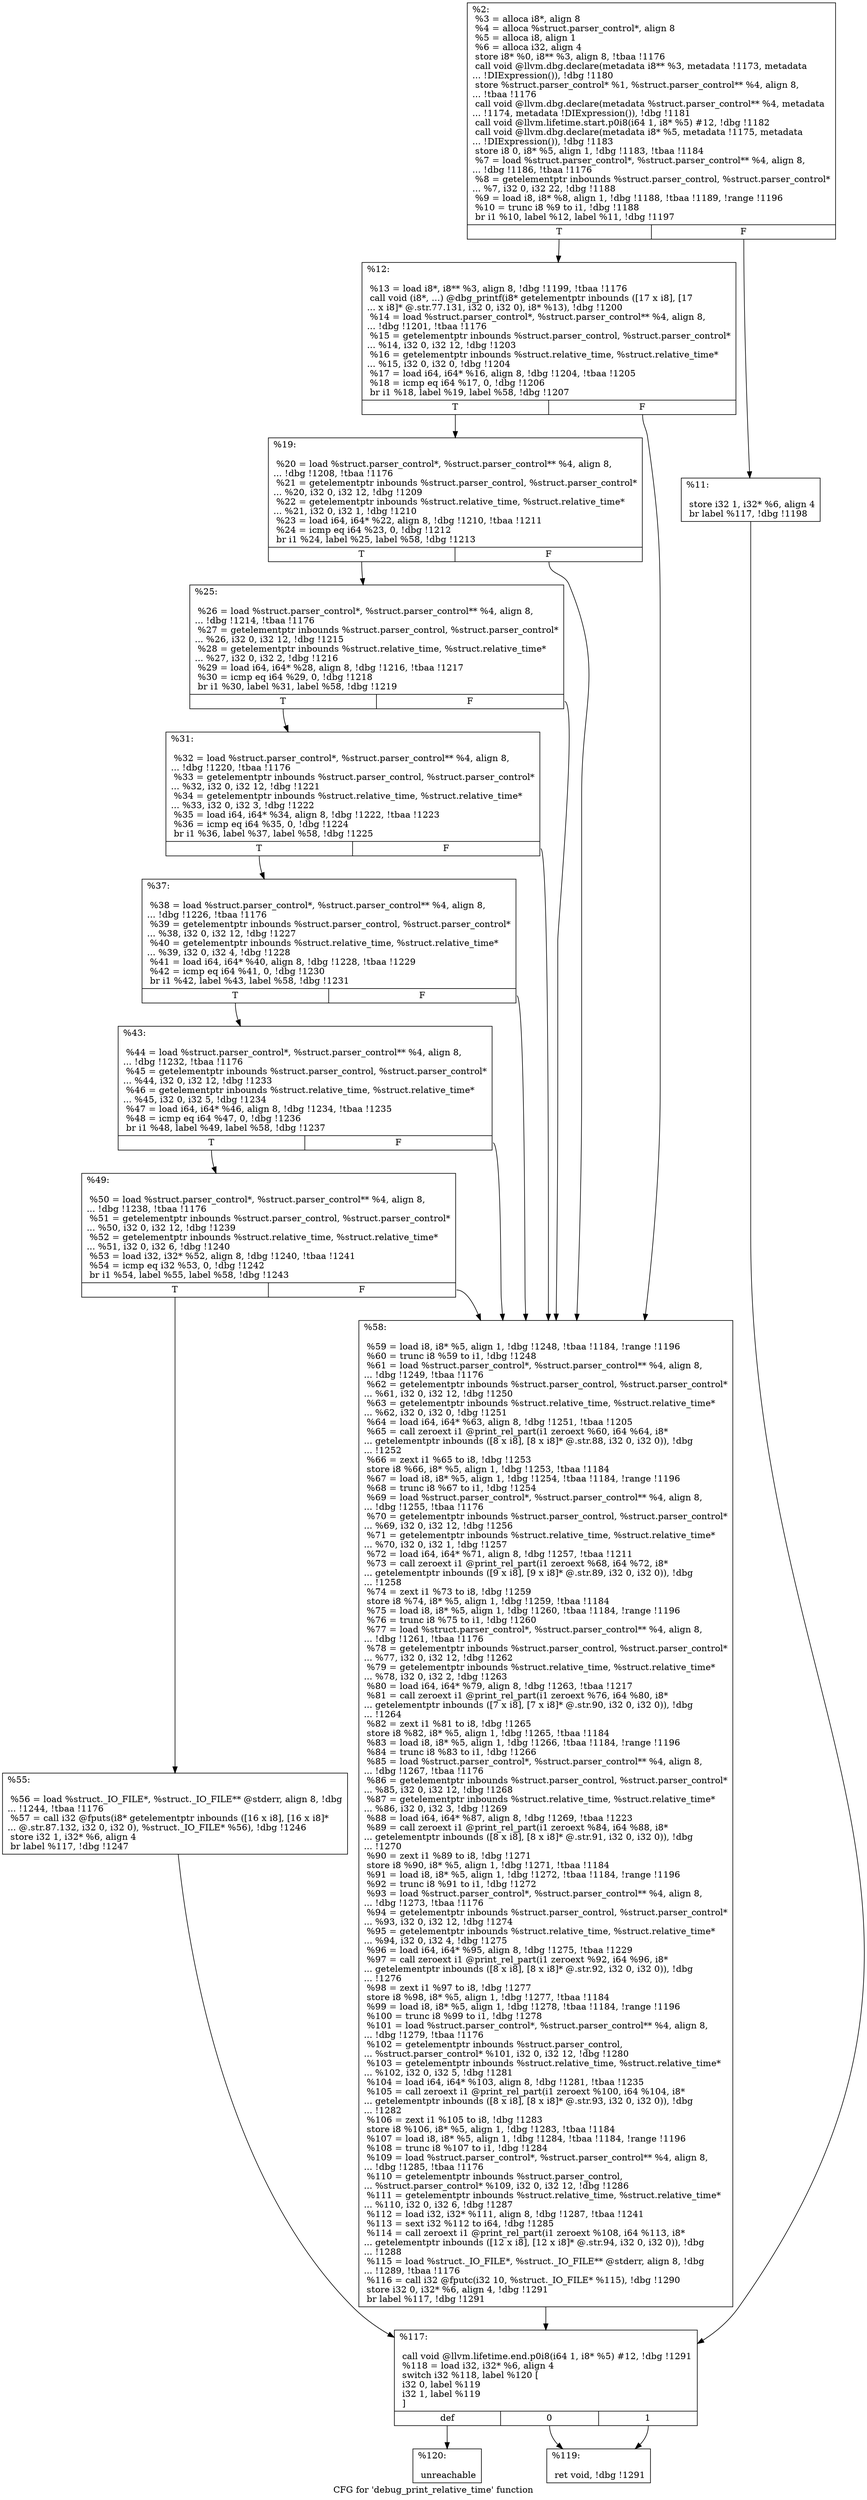 digraph "CFG for 'debug_print_relative_time' function" {
	label="CFG for 'debug_print_relative_time' function";

	Node0x1cad690 [shape=record,label="{%2:\l  %3 = alloca i8*, align 8\l  %4 = alloca %struct.parser_control*, align 8\l  %5 = alloca i8, align 1\l  %6 = alloca i32, align 4\l  store i8* %0, i8** %3, align 8, !tbaa !1176\l  call void @llvm.dbg.declare(metadata i8** %3, metadata !1173, metadata\l... !DIExpression()), !dbg !1180\l  store %struct.parser_control* %1, %struct.parser_control** %4, align 8,\l... !tbaa !1176\l  call void @llvm.dbg.declare(metadata %struct.parser_control** %4, metadata\l... !1174, metadata !DIExpression()), !dbg !1181\l  call void @llvm.lifetime.start.p0i8(i64 1, i8* %5) #12, !dbg !1182\l  call void @llvm.dbg.declare(metadata i8* %5, metadata !1175, metadata\l... !DIExpression()), !dbg !1183\l  store i8 0, i8* %5, align 1, !dbg !1183, !tbaa !1184\l  %7 = load %struct.parser_control*, %struct.parser_control** %4, align 8,\l... !dbg !1186, !tbaa !1176\l  %8 = getelementptr inbounds %struct.parser_control, %struct.parser_control*\l... %7, i32 0, i32 22, !dbg !1188\l  %9 = load i8, i8* %8, align 1, !dbg !1188, !tbaa !1189, !range !1196\l  %10 = trunc i8 %9 to i1, !dbg !1188\l  br i1 %10, label %12, label %11, !dbg !1197\l|{<s0>T|<s1>F}}"];
	Node0x1cad690:s0 -> Node0x1cad810;
	Node0x1cad690:s1 -> Node0x1cad7c0;
	Node0x1cad7c0 [shape=record,label="{%11:\l\l  store i32 1, i32* %6, align 4\l  br label %117, !dbg !1198\l}"];
	Node0x1cad7c0 -> Node0x1cadae0;
	Node0x1cad810 [shape=record,label="{%12:\l\l  %13 = load i8*, i8** %3, align 8, !dbg !1199, !tbaa !1176\l  call void (i8*, ...) @dbg_printf(i8* getelementptr inbounds ([17 x i8], [17\l... x i8]* @.str.77.131, i32 0, i32 0), i8* %13), !dbg !1200\l  %14 = load %struct.parser_control*, %struct.parser_control** %4, align 8,\l... !dbg !1201, !tbaa !1176\l  %15 = getelementptr inbounds %struct.parser_control, %struct.parser_control*\l... %14, i32 0, i32 12, !dbg !1203\l  %16 = getelementptr inbounds %struct.relative_time, %struct.relative_time*\l... %15, i32 0, i32 0, !dbg !1204\l  %17 = load i64, i64* %16, align 8, !dbg !1204, !tbaa !1205\l  %18 = icmp eq i64 %17, 0, !dbg !1206\l  br i1 %18, label %19, label %58, !dbg !1207\l|{<s0>T|<s1>F}}"];
	Node0x1cad810:s0 -> Node0x1cad860;
	Node0x1cad810:s1 -> Node0x1cada90;
	Node0x1cad860 [shape=record,label="{%19:\l\l  %20 = load %struct.parser_control*, %struct.parser_control** %4, align 8,\l... !dbg !1208, !tbaa !1176\l  %21 = getelementptr inbounds %struct.parser_control, %struct.parser_control*\l... %20, i32 0, i32 12, !dbg !1209\l  %22 = getelementptr inbounds %struct.relative_time, %struct.relative_time*\l... %21, i32 0, i32 1, !dbg !1210\l  %23 = load i64, i64* %22, align 8, !dbg !1210, !tbaa !1211\l  %24 = icmp eq i64 %23, 0, !dbg !1212\l  br i1 %24, label %25, label %58, !dbg !1213\l|{<s0>T|<s1>F}}"];
	Node0x1cad860:s0 -> Node0x1cad8b0;
	Node0x1cad860:s1 -> Node0x1cada90;
	Node0x1cad8b0 [shape=record,label="{%25:\l\l  %26 = load %struct.parser_control*, %struct.parser_control** %4, align 8,\l... !dbg !1214, !tbaa !1176\l  %27 = getelementptr inbounds %struct.parser_control, %struct.parser_control*\l... %26, i32 0, i32 12, !dbg !1215\l  %28 = getelementptr inbounds %struct.relative_time, %struct.relative_time*\l... %27, i32 0, i32 2, !dbg !1216\l  %29 = load i64, i64* %28, align 8, !dbg !1216, !tbaa !1217\l  %30 = icmp eq i64 %29, 0, !dbg !1218\l  br i1 %30, label %31, label %58, !dbg !1219\l|{<s0>T|<s1>F}}"];
	Node0x1cad8b0:s0 -> Node0x1cad900;
	Node0x1cad8b0:s1 -> Node0x1cada90;
	Node0x1cad900 [shape=record,label="{%31:\l\l  %32 = load %struct.parser_control*, %struct.parser_control** %4, align 8,\l... !dbg !1220, !tbaa !1176\l  %33 = getelementptr inbounds %struct.parser_control, %struct.parser_control*\l... %32, i32 0, i32 12, !dbg !1221\l  %34 = getelementptr inbounds %struct.relative_time, %struct.relative_time*\l... %33, i32 0, i32 3, !dbg !1222\l  %35 = load i64, i64* %34, align 8, !dbg !1222, !tbaa !1223\l  %36 = icmp eq i64 %35, 0, !dbg !1224\l  br i1 %36, label %37, label %58, !dbg !1225\l|{<s0>T|<s1>F}}"];
	Node0x1cad900:s0 -> Node0x1cad950;
	Node0x1cad900:s1 -> Node0x1cada90;
	Node0x1cad950 [shape=record,label="{%37:\l\l  %38 = load %struct.parser_control*, %struct.parser_control** %4, align 8,\l... !dbg !1226, !tbaa !1176\l  %39 = getelementptr inbounds %struct.parser_control, %struct.parser_control*\l... %38, i32 0, i32 12, !dbg !1227\l  %40 = getelementptr inbounds %struct.relative_time, %struct.relative_time*\l... %39, i32 0, i32 4, !dbg !1228\l  %41 = load i64, i64* %40, align 8, !dbg !1228, !tbaa !1229\l  %42 = icmp eq i64 %41, 0, !dbg !1230\l  br i1 %42, label %43, label %58, !dbg !1231\l|{<s0>T|<s1>F}}"];
	Node0x1cad950:s0 -> Node0x1cad9a0;
	Node0x1cad950:s1 -> Node0x1cada90;
	Node0x1cad9a0 [shape=record,label="{%43:\l\l  %44 = load %struct.parser_control*, %struct.parser_control** %4, align 8,\l... !dbg !1232, !tbaa !1176\l  %45 = getelementptr inbounds %struct.parser_control, %struct.parser_control*\l... %44, i32 0, i32 12, !dbg !1233\l  %46 = getelementptr inbounds %struct.relative_time, %struct.relative_time*\l... %45, i32 0, i32 5, !dbg !1234\l  %47 = load i64, i64* %46, align 8, !dbg !1234, !tbaa !1235\l  %48 = icmp eq i64 %47, 0, !dbg !1236\l  br i1 %48, label %49, label %58, !dbg !1237\l|{<s0>T|<s1>F}}"];
	Node0x1cad9a0:s0 -> Node0x1cad9f0;
	Node0x1cad9a0:s1 -> Node0x1cada90;
	Node0x1cad9f0 [shape=record,label="{%49:\l\l  %50 = load %struct.parser_control*, %struct.parser_control** %4, align 8,\l... !dbg !1238, !tbaa !1176\l  %51 = getelementptr inbounds %struct.parser_control, %struct.parser_control*\l... %50, i32 0, i32 12, !dbg !1239\l  %52 = getelementptr inbounds %struct.relative_time, %struct.relative_time*\l... %51, i32 0, i32 6, !dbg !1240\l  %53 = load i32, i32* %52, align 8, !dbg !1240, !tbaa !1241\l  %54 = icmp eq i32 %53, 0, !dbg !1242\l  br i1 %54, label %55, label %58, !dbg !1243\l|{<s0>T|<s1>F}}"];
	Node0x1cad9f0:s0 -> Node0x1cada40;
	Node0x1cad9f0:s1 -> Node0x1cada90;
	Node0x1cada40 [shape=record,label="{%55:\l\l  %56 = load %struct._IO_FILE*, %struct._IO_FILE** @stderr, align 8, !dbg\l... !1244, !tbaa !1176\l  %57 = call i32 @fputs(i8* getelementptr inbounds ([16 x i8], [16 x i8]*\l... @.str.87.132, i32 0, i32 0), %struct._IO_FILE* %56), !dbg !1246\l  store i32 1, i32* %6, align 4\l  br label %117, !dbg !1247\l}"];
	Node0x1cada40 -> Node0x1cadae0;
	Node0x1cada90 [shape=record,label="{%58:\l\l  %59 = load i8, i8* %5, align 1, !dbg !1248, !tbaa !1184, !range !1196\l  %60 = trunc i8 %59 to i1, !dbg !1248\l  %61 = load %struct.parser_control*, %struct.parser_control** %4, align 8,\l... !dbg !1249, !tbaa !1176\l  %62 = getelementptr inbounds %struct.parser_control, %struct.parser_control*\l... %61, i32 0, i32 12, !dbg !1250\l  %63 = getelementptr inbounds %struct.relative_time, %struct.relative_time*\l... %62, i32 0, i32 0, !dbg !1251\l  %64 = load i64, i64* %63, align 8, !dbg !1251, !tbaa !1205\l  %65 = call zeroext i1 @print_rel_part(i1 zeroext %60, i64 %64, i8*\l... getelementptr inbounds ([8 x i8], [8 x i8]* @.str.88, i32 0, i32 0)), !dbg\l... !1252\l  %66 = zext i1 %65 to i8, !dbg !1253\l  store i8 %66, i8* %5, align 1, !dbg !1253, !tbaa !1184\l  %67 = load i8, i8* %5, align 1, !dbg !1254, !tbaa !1184, !range !1196\l  %68 = trunc i8 %67 to i1, !dbg !1254\l  %69 = load %struct.parser_control*, %struct.parser_control** %4, align 8,\l... !dbg !1255, !tbaa !1176\l  %70 = getelementptr inbounds %struct.parser_control, %struct.parser_control*\l... %69, i32 0, i32 12, !dbg !1256\l  %71 = getelementptr inbounds %struct.relative_time, %struct.relative_time*\l... %70, i32 0, i32 1, !dbg !1257\l  %72 = load i64, i64* %71, align 8, !dbg !1257, !tbaa !1211\l  %73 = call zeroext i1 @print_rel_part(i1 zeroext %68, i64 %72, i8*\l... getelementptr inbounds ([9 x i8], [9 x i8]* @.str.89, i32 0, i32 0)), !dbg\l... !1258\l  %74 = zext i1 %73 to i8, !dbg !1259\l  store i8 %74, i8* %5, align 1, !dbg !1259, !tbaa !1184\l  %75 = load i8, i8* %5, align 1, !dbg !1260, !tbaa !1184, !range !1196\l  %76 = trunc i8 %75 to i1, !dbg !1260\l  %77 = load %struct.parser_control*, %struct.parser_control** %4, align 8,\l... !dbg !1261, !tbaa !1176\l  %78 = getelementptr inbounds %struct.parser_control, %struct.parser_control*\l... %77, i32 0, i32 12, !dbg !1262\l  %79 = getelementptr inbounds %struct.relative_time, %struct.relative_time*\l... %78, i32 0, i32 2, !dbg !1263\l  %80 = load i64, i64* %79, align 8, !dbg !1263, !tbaa !1217\l  %81 = call zeroext i1 @print_rel_part(i1 zeroext %76, i64 %80, i8*\l... getelementptr inbounds ([7 x i8], [7 x i8]* @.str.90, i32 0, i32 0)), !dbg\l... !1264\l  %82 = zext i1 %81 to i8, !dbg !1265\l  store i8 %82, i8* %5, align 1, !dbg !1265, !tbaa !1184\l  %83 = load i8, i8* %5, align 1, !dbg !1266, !tbaa !1184, !range !1196\l  %84 = trunc i8 %83 to i1, !dbg !1266\l  %85 = load %struct.parser_control*, %struct.parser_control** %4, align 8,\l... !dbg !1267, !tbaa !1176\l  %86 = getelementptr inbounds %struct.parser_control, %struct.parser_control*\l... %85, i32 0, i32 12, !dbg !1268\l  %87 = getelementptr inbounds %struct.relative_time, %struct.relative_time*\l... %86, i32 0, i32 3, !dbg !1269\l  %88 = load i64, i64* %87, align 8, !dbg !1269, !tbaa !1223\l  %89 = call zeroext i1 @print_rel_part(i1 zeroext %84, i64 %88, i8*\l... getelementptr inbounds ([8 x i8], [8 x i8]* @.str.91, i32 0, i32 0)), !dbg\l... !1270\l  %90 = zext i1 %89 to i8, !dbg !1271\l  store i8 %90, i8* %5, align 1, !dbg !1271, !tbaa !1184\l  %91 = load i8, i8* %5, align 1, !dbg !1272, !tbaa !1184, !range !1196\l  %92 = trunc i8 %91 to i1, !dbg !1272\l  %93 = load %struct.parser_control*, %struct.parser_control** %4, align 8,\l... !dbg !1273, !tbaa !1176\l  %94 = getelementptr inbounds %struct.parser_control, %struct.parser_control*\l... %93, i32 0, i32 12, !dbg !1274\l  %95 = getelementptr inbounds %struct.relative_time, %struct.relative_time*\l... %94, i32 0, i32 4, !dbg !1275\l  %96 = load i64, i64* %95, align 8, !dbg !1275, !tbaa !1229\l  %97 = call zeroext i1 @print_rel_part(i1 zeroext %92, i64 %96, i8*\l... getelementptr inbounds ([8 x i8], [8 x i8]* @.str.92, i32 0, i32 0)), !dbg\l... !1276\l  %98 = zext i1 %97 to i8, !dbg !1277\l  store i8 %98, i8* %5, align 1, !dbg !1277, !tbaa !1184\l  %99 = load i8, i8* %5, align 1, !dbg !1278, !tbaa !1184, !range !1196\l  %100 = trunc i8 %99 to i1, !dbg !1278\l  %101 = load %struct.parser_control*, %struct.parser_control** %4, align 8,\l... !dbg !1279, !tbaa !1176\l  %102 = getelementptr inbounds %struct.parser_control,\l... %struct.parser_control* %101, i32 0, i32 12, !dbg !1280\l  %103 = getelementptr inbounds %struct.relative_time, %struct.relative_time*\l... %102, i32 0, i32 5, !dbg !1281\l  %104 = load i64, i64* %103, align 8, !dbg !1281, !tbaa !1235\l  %105 = call zeroext i1 @print_rel_part(i1 zeroext %100, i64 %104, i8*\l... getelementptr inbounds ([8 x i8], [8 x i8]* @.str.93, i32 0, i32 0)), !dbg\l... !1282\l  %106 = zext i1 %105 to i8, !dbg !1283\l  store i8 %106, i8* %5, align 1, !dbg !1283, !tbaa !1184\l  %107 = load i8, i8* %5, align 1, !dbg !1284, !tbaa !1184, !range !1196\l  %108 = trunc i8 %107 to i1, !dbg !1284\l  %109 = load %struct.parser_control*, %struct.parser_control** %4, align 8,\l... !dbg !1285, !tbaa !1176\l  %110 = getelementptr inbounds %struct.parser_control,\l... %struct.parser_control* %109, i32 0, i32 12, !dbg !1286\l  %111 = getelementptr inbounds %struct.relative_time, %struct.relative_time*\l... %110, i32 0, i32 6, !dbg !1287\l  %112 = load i32, i32* %111, align 8, !dbg !1287, !tbaa !1241\l  %113 = sext i32 %112 to i64, !dbg !1285\l  %114 = call zeroext i1 @print_rel_part(i1 zeroext %108, i64 %113, i8*\l... getelementptr inbounds ([12 x i8], [12 x i8]* @.str.94, i32 0, i32 0)), !dbg\l... !1288\l  %115 = load %struct._IO_FILE*, %struct._IO_FILE** @stderr, align 8, !dbg\l... !1289, !tbaa !1176\l  %116 = call i32 @fputc(i32 10, %struct._IO_FILE* %115), !dbg !1290\l  store i32 0, i32* %6, align 4, !dbg !1291\l  br label %117, !dbg !1291\l}"];
	Node0x1cada90 -> Node0x1cadae0;
	Node0x1cadae0 [shape=record,label="{%117:\l\l  call void @llvm.lifetime.end.p0i8(i64 1, i8* %5) #12, !dbg !1291\l  %118 = load i32, i32* %6, align 4\l  switch i32 %118, label %120 [\l    i32 0, label %119\l    i32 1, label %119\l  ]\l|{<s0>def|<s1>0|<s2>1}}"];
	Node0x1cadae0:s0 -> Node0x1cadb80;
	Node0x1cadae0:s1 -> Node0x1cadb30;
	Node0x1cadae0:s2 -> Node0x1cadb30;
	Node0x1cadb30 [shape=record,label="{%119:\l\l  ret void, !dbg !1291\l}"];
	Node0x1cadb80 [shape=record,label="{%120:\l\l  unreachable\l}"];
}
